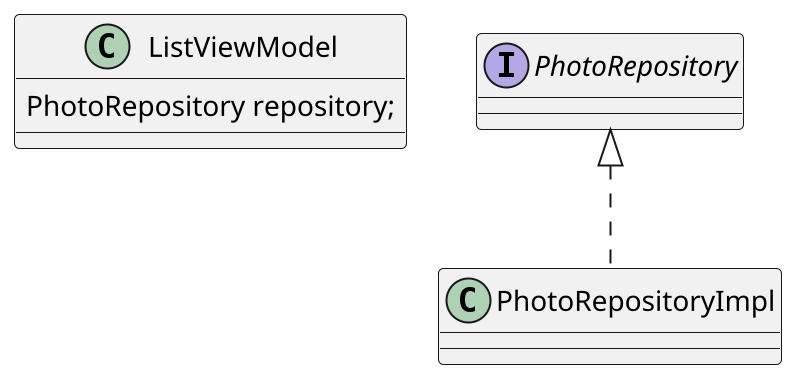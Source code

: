 @startuml
'https://plantuml.com/class-diagram

scale 2

class ListViewModel {
    PhotoRepository repository;
}

class PhotoRepositoryImpl implements PhotoRepository {
}

interface PhotoRepository {}

@enduml